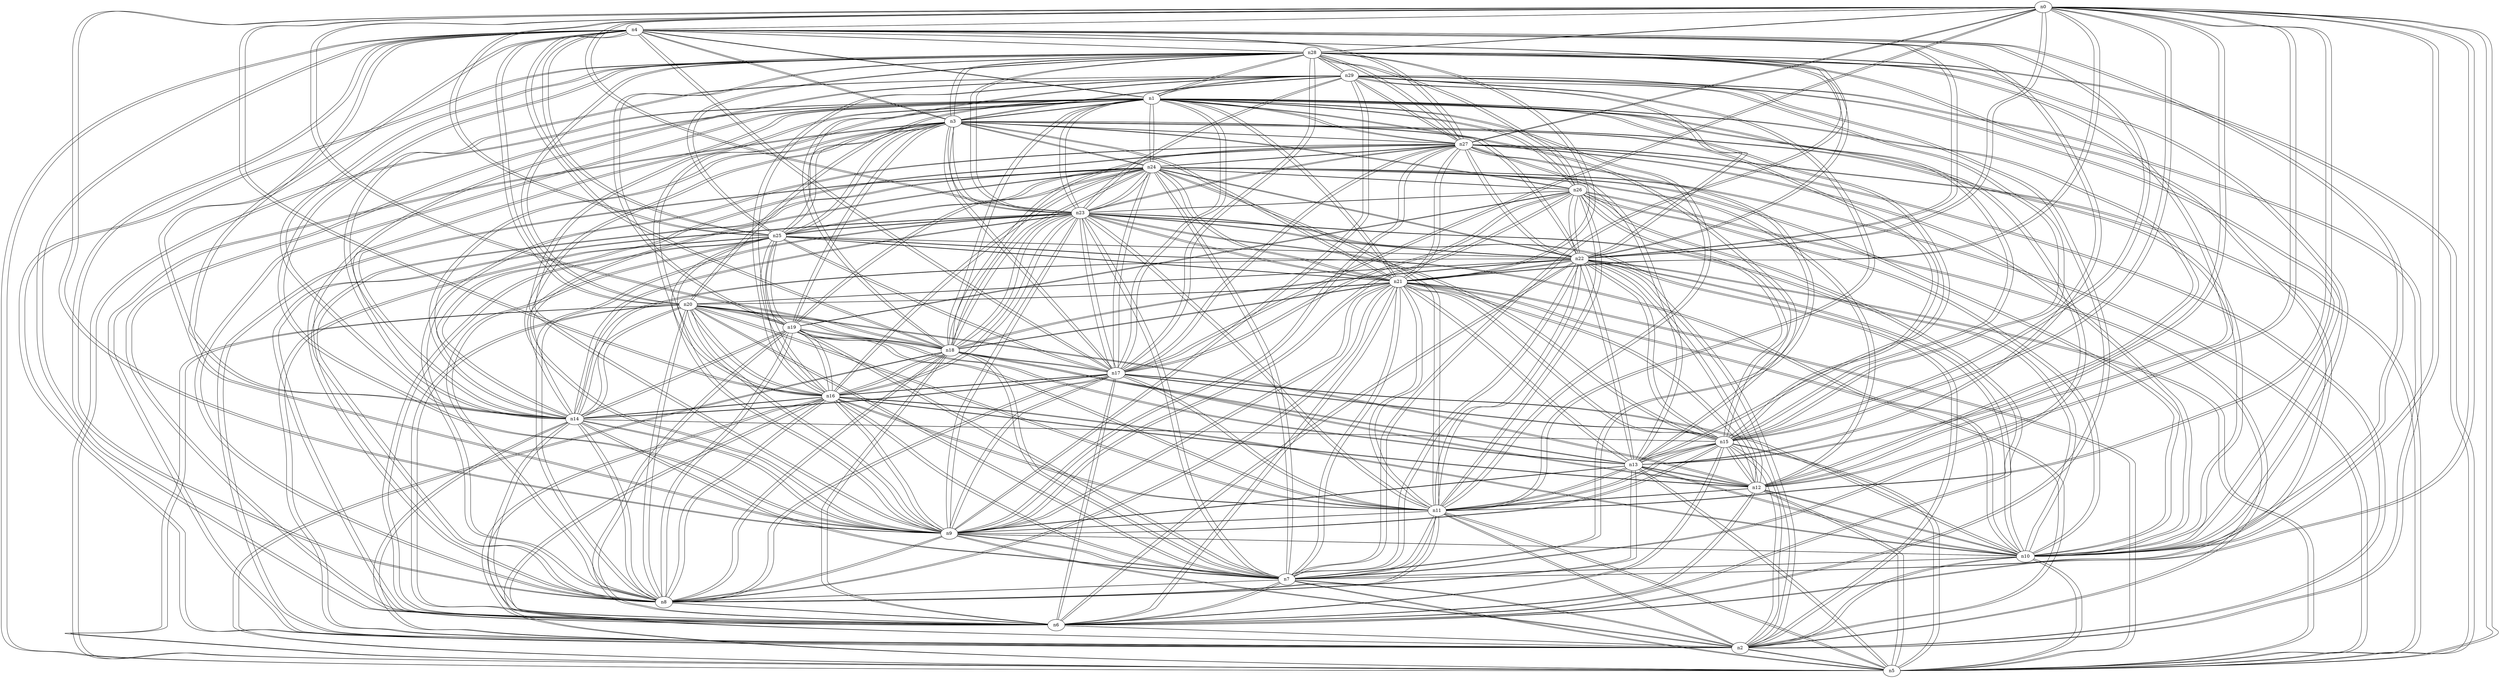 graph {
n0;
n1;
n2;
n3;
n4;
n5;
n6;
n7;
n8;
n9;
n10;
n11;
n12;
n13;
n14;
n15;
n16;
n17;
n18;
n19;
n20;
n21;
n22;
n23;
n24;
n25;
n26;
n27;
n28;
n29;
n0 -- n5;
n0 -- n12;
n0 -- n18;
n0 -- n4;
n0 -- n23;
n0 -- n17;
n0 -- n15;
n0 -- n25;
n0 -- n28;
n0 -- n10;
n0 -- n16;
n0 -- n22;
n0 -- n21;
n0 -- n27;
n0 -- n11;
n0 -- n13;
n0 -- n9;
n0 -- n7;
n1 -- n5;
n1 -- n6;
n1 -- n4;
n1 -- n12;
n1 -- n18;
n1 -- n14;
n1 -- n29;
n1 -- n8;
n1 -- n23;
n1 -- n17;
n1 -- n15;
n1 -- n25;
n1 -- n28;
n1 -- n3;
n1 -- n16;
n1 -- n22;
n1 -- n21;
n1 -- n27;
n1 -- n11;
n1 -- n13;
n1 -- n9;
n1 -- n7;
n1 -- n24;
n1 -- n26;
n2 -- n5;
n2 -- n6;
n2 -- n14;
n2 -- n29;
n2 -- n23;
n2 -- n15;
n2 -- n25;
n2 -- n10;
n2 -- n3;
n2 -- n28;
n2 -- n16;
n2 -- n22;
n2 -- n21;
n2 -- n27;
n2 -- n11;
n2 -- n9;
n2 -- n7;
n2 -- n24;
n2 -- n26;
n3 -- n4;
n3 -- n14;
n3 -- n20;
n3 -- n29;
n3 -- n23;
n3 -- n17;
n3 -- n15;
n3 -- n25;
n3 -- n10;
n3 -- n28;
n3 -- n21;
n3 -- n2;
n3 -- n27;
n3 -- n13;
n3 -- n9;
n3 -- n1;
n3 -- n24;
n3 -- n19;
n3 -- n26;
n4 -- n5;
n4 -- n6;
n4 -- n18;
n4 -- n14;
n4 -- n20;
n4 -- n8;
n4 -- n17;
n4 -- n15;
n4 -- n25;
n4 -- n3;
n4 -- n10;
n4 -- n28;
n4 -- n22;
n4 -- n27;
n4 -- n13;
n4 -- n9;
n4 -- n0;
n4 -- n1;
n4 -- n7;
n5 -- n4;
n5 -- n12;
n5 -- n18;
n5 -- n20;
n5 -- n15;
n5 -- n28;
n5 -- n10;
n5 -- n22;
n5 -- n16;
n5 -- n21;
n5 -- n2;
n5 -- n27;
n5 -- n11;
n5 -- n13;
n5 -- n0;
n5 -- n1;
n5 -- n7;
n5 -- n24;
n6 -- n4;
n6 -- n12;
n6 -- n18;
n6 -- n14;
n6 -- n20;
n6 -- n29;
n6 -- n23;
n6 -- n8;
n6 -- n17;
n6 -- n15;
n6 -- n25;
n6 -- n28;
n6 -- n22;
n6 -- n21;
n6 -- n2;
n6 -- n1;
n6 -- n7;
n6 -- n19;
n6 -- n26;
n7 -- n5;
n7 -- n6;
n7 -- n4;
n7 -- n18;
n7 -- n14;
n7 -- n20;
n7 -- n8;
n7 -- n23;
n7 -- n10;
n7 -- n22;
n7 -- n16;
n7 -- n21;
n7 -- n2;
n7 -- n27;
n7 -- n11;
n7 -- n9;
n7 -- n0;
n7 -- n1;
n7 -- n24;
n7 -- n19;
n8 -- n6;
n8 -- n4;
n8 -- n18;
n8 -- n14;
n8 -- n29;
n8 -- n20;
n8 -- n23;
n8 -- n17;
n8 -- n25;
n8 -- n16;
n8 -- n21;
n8 -- n27;
n8 -- n11;
n8 -- n13;
n8 -- n9;
n8 -- n1;
n8 -- n7;
n8 -- n24;
n8 -- n19;
n9 -- n4;
n9 -- n14;
n9 -- n20;
n9 -- n29;
n9 -- n8;
n9 -- n23;
n9 -- n17;
n9 -- n15;
n9 -- n25;
n9 -- n3;
n9 -- n10;
n9 -- n28;
n9 -- n16;
n9 -- n21;
n9 -- n2;
n9 -- n27;
n9 -- n11;
n9 -- n13;
n9 -- n0;
n9 -- n1;
n9 -- n7;
n9 -- n26;
n10 -- n5;
n10 -- n4;
n10 -- n12;
n10 -- n29;
n10 -- n23;
n10 -- n17;
n10 -- n25;
n10 -- n3;
n10 -- n28;
n10 -- n16;
n10 -- n22;
n10 -- n2;
n10 -- n27;
n10 -- n13;
n10 -- n9;
n10 -- n0;
n10 -- n7;
n10 -- n24;
n10 -- n26;
n11 -- n5;
n11 -- n12;
n11 -- n29;
n11 -- n20;
n11 -- n8;
n11 -- n23;
n11 -- n17;
n11 -- n15;
n11 -- n22;
n11 -- n16;
n11 -- n21;
n11 -- n2;
n11 -- n13;
n11 -- n9;
n11 -- n0;
n11 -- n1;
n11 -- n7;
n11 -- n24;
n11 -- n19;
n11 -- n26;
n12 -- n5;
n12 -- n6;
n12 -- n18;
n12 -- n20;
n12 -- n15;
n12 -- n10;
n12 -- n28;
n12 -- n16;
n12 -- n22;
n12 -- n21;
n12 -- n11;
n12 -- n13;
n12 -- n0;
n12 -- n1;
n12 -- n24;
n13 -- n5;
n13 -- n4;
n13 -- n12;
n13 -- n18;
n13 -- n8;
n13 -- n15;
n13 -- n3;
n13 -- n10;
n13 -- n22;
n13 -- n21;
n13 -- n27;
n13 -- n11;
n13 -- n9;
n13 -- n0;
n13 -- n1;
n13 -- n19;
n14 -- n6;
n14 -- n4;
n14 -- n20;
n14 -- n29;
n14 -- n8;
n14 -- n23;
n14 -- n17;
n14 -- n15;
n14 -- n3;
n14 -- n28;
n14 -- n16;
n14 -- n22;
n14 -- n2;
n14 -- n27;
n14 -- n9;
n14 -- n1;
n14 -- n7;
n14 -- n24;
n14 -- n19;
n15 -- n5;
n15 -- n6;
n15 -- n4;
n15 -- n12;
n15 -- n14;
n15 -- n29;
n15 -- n23;
n15 -- n17;
n15 -- n3;
n15 -- n22;
n15 -- n21;
n15 -- n2;
n15 -- n11;
n15 -- n13;
n15 -- n9;
n15 -- n0;
n15 -- n1;
n15 -- n26;
n16 -- n5;
n16 -- n12;
n16 -- n18;
n16 -- n14;
n16 -- n20;
n16 -- n29;
n16 -- n8;
n16 -- n23;
n16 -- n17;
n16 -- n25;
n16 -- n10;
n16 -- n2;
n16 -- n11;
n16 -- n9;
n16 -- n0;
n16 -- n1;
n16 -- n7;
n16 -- n24;
n16 -- n19;
n17 -- n6;
n17 -- n4;
n17 -- n18;
n17 -- n14;
n17 -- n8;
n17 -- n23;
n17 -- n15;
n17 -- n25;
n17 -- n3;
n17 -- n10;
n17 -- n28;
n17 -- n16;
n17 -- n27;
n17 -- n11;
n17 -- n9;
n17 -- n0;
n17 -- n1;
n17 -- n24;
n17 -- n26;
n18 -- n5;
n18 -- n6;
n18 -- n4;
n18 -- n12;
n18 -- n20;
n18 -- n29;
n18 -- n8;
n18 -- n23;
n18 -- n17;
n18 -- n16;
n18 -- n22;
n18 -- n21;
n18 -- n27;
n18 -- n13;
n18 -- n0;
n18 -- n1;
n18 -- n7;
n18 -- n24;
n18 -- n19;
n19 -- n6;
n19 -- n18;
n19 -- n14;
n19 -- n20;
n19 -- n8;
n19 -- n25;
n19 -- n3;
n19 -- n28;
n19 -- n16;
n19 -- n11;
n19 -- n13;
n19 -- n7;
n19 -- n24;
n19 -- n26;
n20 -- n5;
n20 -- n6;
n20 -- n4;
n20 -- n12;
n20 -- n18;
n20 -- n14;
n20 -- n8;
n20 -- n3;
n20 -- n28;
n20 -- n16;
n20 -- n22;
n20 -- n21;
n20 -- n11;
n20 -- n9;
n20 -- n7;
n20 -- n19;
n21 -- n5;
n21 -- n6;
n21 -- n12;
n21 -- n18;
n21 -- n20;
n21 -- n8;
n21 -- n23;
n21 -- n15;
n21 -- n25;
n21 -- n3;
n21 -- n28;
n21 -- n22;
n21 -- n2;
n21 -- n27;
n21 -- n11;
n21 -- n13;
n21 -- n9;
n21 -- n0;
n21 -- n1;
n21 -- n7;
n21 -- n24;
n22 -- n5;
n22 -- n6;
n22 -- n4;
n22 -- n12;
n22 -- n18;
n22 -- n14;
n22 -- n20;
n22 -- n29;
n22 -- n23;
n22 -- n15;
n22 -- n25;
n22 -- n10;
n22 -- n28;
n22 -- n21;
n22 -- n2;
n22 -- n27;
n22 -- n11;
n22 -- n13;
n22 -- n0;
n22 -- n1;
n22 -- n7;
n22 -- n24;
n22 -- n26;
n23 -- n6;
n23 -- n18;
n23 -- n14;
n23 -- n29;
n23 -- n8;
n23 -- n17;
n23 -- n15;
n23 -- n25;
n23 -- n3;
n23 -- n10;
n23 -- n28;
n23 -- n16;
n23 -- n22;
n23 -- n21;
n23 -- n2;
n23 -- n27;
n23 -- n11;
n23 -- n9;
n23 -- n0;
n23 -- n1;
n23 -- n7;
n23 -- n24;
n23 -- n26;
n24 -- n5;
n24 -- n12;
n24 -- n18;
n24 -- n14;
n24 -- n8;
n24 -- n23;
n24 -- n17;
n24 -- n25;
n24 -- n3;
n24 -- n10;
n24 -- n22;
n24 -- n16;
n24 -- n21;
n24 -- n2;
n24 -- n27;
n24 -- n11;
n24 -- n1;
n24 -- n7;
n24 -- n19;
n24 -- n26;
n25 -- n6;
n25 -- n4;
n25 -- n8;
n25 -- n23;
n25 -- n17;
n25 -- n3;
n25 -- n10;
n25 -- n28;
n25 -- n16;
n25 -- n22;
n25 -- n21;
n25 -- n2;
n25 -- n9;
n25 -- n0;
n25 -- n1;
n25 -- n24;
n25 -- n19;
n26 -- n6;
n26 -- n23;
n26 -- n17;
n26 -- n15;
n26 -- n3;
n26 -- n10;
n26 -- n28;
n26 -- n22;
n26 -- n2;
n26 -- n11;
n26 -- n9;
n26 -- n1;
n26 -- n24;
n26 -- n19;
n27 -- n5;
n27 -- n4;
n27 -- n18;
n27 -- n14;
n27 -- n29;
n27 -- n8;
n27 -- n23;
n27 -- n17;
n27 -- n10;
n27 -- n3;
n27 -- n28;
n27 -- n22;
n27 -- n21;
n27 -- n2;
n27 -- n13;
n27 -- n9;
n27 -- n0;
n27 -- n1;
n27 -- n7;
n27 -- n24;
n28 -- n5;
n28 -- n6;
n28 -- n4;
n28 -- n12;
n28 -- n14;
n28 -- n20;
n28 -- n29;
n28 -- n23;
n28 -- n17;
n28 -- n25;
n28 -- n3;
n28 -- n10;
n28 -- n22;
n28 -- n21;
n28 -- n2;
n28 -- n27;
n28 -- n9;
n28 -- n0;
n28 -- n1;
n28 -- n19;
n28 -- n26;
n29 -- n6;
n29 -- n18;
n29 -- n14;
n29 -- n8;
n29 -- n23;
n29 -- n15;
n29 -- n3;
n29 -- n28;
n29 -- n10;
n29 -- n16;
n29 -- n22;
n29 -- n2;
n29 -- n27;
n29 -- n11;
n29 -- n9;
n29 -- n1;
}
